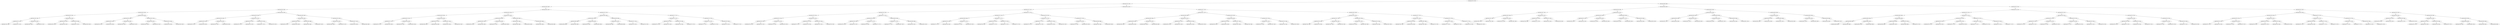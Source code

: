 digraph G{
489384433 [label="Node{data=[7879, 7879]}"]
489384433 -> 1369793402
1369793402 [label="Node{data=[3748, 3748]}"]
1369793402 -> 1766344503
1766344503 [label="Node{data=[3469, 3469]}"]
1766344503 -> 637217572
637217572 [label="Node{data=[3046, 3046]}"]
637217572 -> 1675209355
1675209355 [label="Node{data=[3030, 3030]}"]
1675209355 -> 421374777
421374777 [label="Node{data=[3022, 3022]}"]
421374777 -> 851912402
851912402 [label="Node{data=[1630, 1630]}"]
851912402 -> 1318689189
1318689189 [label="Node{data=[1461, 1461]}"]
1318689189 -> 1622863631
1622863631 [label="Node{data=[1408, 1408]}"]
1318689189 -> 336254018
336254018 [label="Node{data=[1467, 1467]}"]
851912402 -> 527471015
527471015 [label="Node{data=[3020, 3020]}"]
527471015 -> 497444701
497444701 [label="Node{data=[2984, 2984]}"]
527471015 -> 710095217
710095217 [label="Node{data=[3021, 3021]}"]
421374777 -> 1756977341
1756977341 [label="Node{data=[3026, 3026]}"]
1756977341 -> 1935606180
1935606180 [label="Node{data=[3024, 3024]}"]
1935606180 -> 1575820317
1575820317 [label="Node{data=[3023, 3023]}"]
1935606180 -> 1854305896
1854305896 [label="Node{data=[3025, 3025]}"]
1756977341 -> 1280878517
1280878517 [label="Node{data=[3028, 3028]}"]
1280878517 -> 1199693243
1199693243 [label="Node{data=[3027, 3027]}"]
1280878517 -> 1924742306
1924742306 [label="Node{data=[3029, 3029]}"]
1675209355 -> 793846187
793846187 [label="Node{data=[3038, 3038]}"]
793846187 -> 649940731
649940731 [label="Node{data=[3034, 3034]}"]
649940731 -> 1863857042
1863857042 [label="Node{data=[3032, 3032]}"]
1863857042 -> 1417629439
1417629439 [label="Node{data=[3031, 3031]}"]
1863857042 -> 1921343906
1921343906 [label="Node{data=[3033, 3033]}"]
649940731 -> 1040393119
1040393119 [label="Node{data=[3036, 3036]}"]
1040393119 -> 271127406
271127406 [label="Node{data=[3035, 3035]}"]
1040393119 -> 1049603874
1049603874 [label="Node{data=[3037, 3037]}"]
793846187 -> 1742618912
1742618912 [label="Node{data=[3042, 3042]}"]
1742618912 -> 1080461727
1080461727 [label="Node{data=[3040, 3040]}"]
1080461727 -> 411844766
411844766 [label="Node{data=[3039, 3039]}"]
1080461727 -> 1538857490
1538857490 [label="Node{data=[3041, 3041]}"]
1742618912 -> 1325106948
1325106948 [label="Node{data=[3044, 3044]}"]
1325106948 -> 975553845
975553845 [label="Node{data=[3043, 3043]}"]
1325106948 -> 1079507551
1079507551 [label="Node{data=[3045, 3045]}"]
637217572 -> 1403847117
1403847117 [label="Node{data=[3080, 3080]}"]
1403847117 -> 1098673947
1098673947 [label="Node{data=[3054, 3054]}"]
1098673947 -> 1432618604
1432618604 [label="Node{data=[3050, 3050]}"]
1432618604 -> 715033501
715033501 [label="Node{data=[3048, 3048]}"]
715033501 -> 285623402
285623402 [label="Node{data=[3047, 3047]}"]
715033501 -> 866186726
866186726 [label="Node{data=[3049, 3049]}"]
1432618604 -> 1182978712
1182978712 [label="Node{data=[3052, 3052]}"]
1182978712 -> 413035446
413035446 [label="Node{data=[3051, 3051]}"]
1182978712 -> 999840219
999840219 [label="Node{data=[3053, 3053]}"]
1098673947 -> 253990027
253990027 [label="Node{data=[3076, 3076]}"]
253990027 -> 1608876517
1608876517 [label="Node{data=[3074, 3074]}"]
1608876517 -> 885887604
885887604 [label="Node{data=[3073, 3073]}"]
1608876517 -> 1298289591
1298289591 [label="Node{data=[3075, 3075]}"]
253990027 -> 1584795996
1584795996 [label="Node{data=[3078, 3078]}"]
1584795996 -> 770656734
770656734 [label="Node{data=[3077, 3077]}"]
1584795996 -> 1969827877
1969827877 [label="Node{data=[3079, 3079]}"]
1403847117 -> 717826772
717826772 [label="Node{data=[3088, 3088]}"]
717826772 -> 1146823200
1146823200 [label="Node{data=[3084, 3084]}"]
1146823200 -> 321729228
321729228 [label="Node{data=[3082, 3082]}"]
321729228 -> 804901012
804901012 [label="Node{data=[3081, 3081]}"]
321729228 -> 1275449397
1275449397 [label="Node{data=[3083, 3083]}"]
1146823200 -> 1372758455
1372758455 [label="Node{data=[3086, 3086]}"]
1372758455 -> 731070995
731070995 [label="Node{data=[3085, 3085]}"]
1372758455 -> 1250908805
1250908805 [label="Node{data=[3087, 3087]}"]
717826772 -> 686407577
686407577 [label="Node{data=[3254, 3254]}"]
686407577 -> 1827830826
1827830826 [label="Node{data=[3230, 3230]}"]
1827830826 -> 1564489853
1564489853 [label="Node{data=[3089, 3089]}"]
1827830826 -> 1839925794
1839925794 [label="Node{data=[3247, 3247]}"]
686407577 -> 148596089
148596089 [label="Node{data=[3437, 3437]}"]
148596089 -> 2008505188
2008505188 [label="Node{data=[3293, 3293]}"]
148596089 -> 736626239
736626239 [label="Node{data=[3468, 3468]}"]
1766344503 -> 505934714
505934714 [label="Node{data=[3687, 3687]}"]
505934714 -> 1292156266
1292156266 [label="Node{data=[3543, 3543]}"]
1292156266 -> 10855381
10855381 [label="Node{data=[3535, 3535]}"]
10855381 -> 1805095936
1805095936 [label="Node{data=[3531, 3531]}"]
1805095936 -> 1250559531
1250559531 [label="Node{data=[3471, 3471]}"]
1250559531 -> 571284989
571284989 [label="Node{data=[3470, 3470]}"]
1250559531 -> 253475170
253475170 [label="Node{data=[3503, 3503]}"]
1805095936 -> 1492851477
1492851477 [label="Node{data=[3533, 3533]}"]
1492851477 -> 1121641855
1121641855 [label="Node{data=[3532, 3532]}"]
1492851477 -> 150141484
150141484 [label="Node{data=[3534, 3534]}"]
10855381 -> 1525715705
1525715705 [label="Node{data=[3539, 3539]}"]
1525715705 -> 1523779841
1523779841 [label="Node{data=[3537, 3537]}"]
1523779841 -> 1337454137
1337454137 [label="Node{data=[3536, 3536]}"]
1523779841 -> 1351306873
1351306873 [label="Node{data=[3538, 3538]}"]
1525715705 -> 238184907
238184907 [label="Node{data=[3541, 3541]}"]
238184907 -> 1282142733
1282142733 [label="Node{data=[3540, 3540]}"]
238184907 -> 1021119391
1021119391 [label="Node{data=[3542, 3542]}"]
1292156266 -> 917463803
917463803 [label="Node{data=[3679, 3679]}"]
917463803 -> 726542804
726542804 [label="Node{data=[3600, 3600]}"]
726542804 -> 942038314
942038314 [label="Node{data=[3554, 3554]}"]
942038314 -> 1827874882
1827874882 [label="Node{data=[3544, 3544]}"]
942038314 -> 554051485
554051485 [label="Node{data=[3595, 3595]}"]
726542804 -> 2078059232
2078059232 [label="Node{data=[3648, 3648]}"]
2078059232 -> 1897494460
1897494460 [label="Node{data=[3614, 3614]}"]
2078059232 -> 73261285
73261285 [label="Node{data=[3656, 3656]}"]
917463803 -> 343348540
343348540 [label="Node{data=[3683, 3683]}"]
343348540 -> 182597368
182597368 [label="Node{data=[3681, 3681]}"]
182597368 -> 813433999
813433999 [label="Node{data=[3680, 3680]}"]
182597368 -> 1540198573
1540198573 [label="Node{data=[3682, 3682]}"]
343348540 -> 2009047069
2009047069 [label="Node{data=[3685, 3685]}"]
2009047069 -> 1827737060
1827737060 [label="Node{data=[3684, 3684]}"]
2009047069 -> 1014572169
1014572169 [label="Node{data=[3686, 3686]}"]
505934714 -> 193364819
193364819 [label="Node{data=[3703, 3703]}"]
193364819 -> 28538230
28538230 [label="Node{data=[3695, 3695]}"]
28538230 -> 1707726473
1707726473 [label="Node{data=[3691, 3691]}"]
1707726473 -> 283241429
283241429 [label="Node{data=[3689, 3689]}"]
283241429 -> 792882817
792882817 [label="Node{data=[3688, 3688]}"]
283241429 -> 893433562
893433562 [label="Node{data=[3690, 3690]}"]
1707726473 -> 504779621
504779621 [label="Node{data=[3693, 3693]}"]
504779621 -> 28748849
28748849 [label="Node{data=[3692, 3692]}"]
504779621 -> 1035795680
1035795680 [label="Node{data=[3694, 3694]}"]
28538230 -> 226126827
226126827 [label="Node{data=[3699, 3699]}"]
226126827 -> 559651930
559651930 [label="Node{data=[3697, 3697]}"]
559651930 -> 356023140
356023140 [label="Node{data=[3696, 3696]}"]
559651930 -> 1337581279
1337581279 [label="Node{data=[3698, 3698]}"]
226126827 -> 289591792
289591792 [label="Node{data=[3701, 3701]}"]
289591792 -> 1820731086
1820731086 [label="Node{data=[3700, 3700]}"]
289591792 -> 984847201
984847201 [label="Node{data=[3702, 3702]}"]
193364819 -> 1006497230
1006497230 [label="Node{data=[3711, 3711]}"]
1006497230 -> 1010263568
1010263568 [label="Node{data=[3707, 3707]}"]
1010263568 -> 1641715470
1641715470 [label="Node{data=[3705, 3705]}"]
1641715470 -> 1205090511
1205090511 [label="Node{data=[3704, 3704]}"]
1641715470 -> 320024166
320024166 [label="Node{data=[3706, 3706]}"]
1010263568 -> 336846322
336846322 [label="Node{data=[3709, 3709]}"]
336846322 -> 558123673
558123673 [label="Node{data=[3708, 3708]}"]
336846322 -> 1194331198
1194331198 [label="Node{data=[3710, 3710]}"]
1006497230 -> 1297771168
1297771168 [label="Node{data=[3715, 3715]}"]
1297771168 -> 1202504372
1202504372 [label="Node{data=[3713, 3713]}"]
1202504372 -> 1144997978
1144997978 [label="Node{data=[3712, 3712]}"]
1202504372 -> 53079327
53079327 [label="Node{data=[3714, 3714]}"]
1297771168 -> 490244272
490244272 [label="Node{data=[3746, 3746]}"]
490244272 -> 1008750785
1008750785 [label="Node{data=[3716, 3716]}"]
490244272 -> 48472711
48472711 [label="Node{data=[3747, 3747]}"]
1369793402 -> 1324283601
1324283601 [label="Node{data=[5901, 5901]}"]
1324283601 -> 390761140
390761140 [label="Node{data=[4152, 4152]}"]
390761140 -> 693266116
693266116 [label="Node{data=[3764, 3764]}"]
693266116 -> 918163187
918163187 [label="Node{data=[3756, 3756]}"]
918163187 -> 266022539
266022539 [label="Node{data=[3752, 3752]}"]
266022539 -> 1275534062
1275534062 [label="Node{data=[3750, 3750]}"]
1275534062 -> 1993941484
1993941484 [label="Node{data=[3749, 3749]}"]
1275534062 -> 284324946
284324946 [label="Node{data=[3751, 3751]}"]
266022539 -> 1183563697
1183563697 [label="Node{data=[3754, 3754]}"]
1183563697 -> 850333156
850333156 [label="Node{data=[3753, 3753]}"]
1183563697 -> 231115804
231115804 [label="Node{data=[3755, 3755]}"]
918163187 -> 244660498
244660498 [label="Node{data=[3760, 3760]}"]
244660498 -> 368605510
368605510 [label="Node{data=[3758, 3758]}"]
368605510 -> 1609733680
1609733680 [label="Node{data=[3757, 3757]}"]
368605510 -> 1718437822
1718437822 [label="Node{data=[3759, 3759]}"]
244660498 -> 1100459976
1100459976 [label="Node{data=[3762, 3762]}"]
1100459976 -> 393469173
393469173 [label="Node{data=[3761, 3761]}"]
1100459976 -> 1551604541
1551604541 [label="Node{data=[3763, 3763]}"]
693266116 -> 1353148347
1353148347 [label="Node{data=[3772, 3772]}"]
1353148347 -> 749890440
749890440 [label="Node{data=[3768, 3768]}"]
749890440 -> 623877791
623877791 [label="Node{data=[3766, 3766]}"]
623877791 -> 630020980
630020980 [label="Node{data=[3765, 3765]}"]
623877791 -> 1316776641
1316776641 [label="Node{data=[3767, 3767]}"]
749890440 -> 1907209901
1907209901 [label="Node{data=[3770, 3770]}"]
1907209901 -> 682562913
682562913 [label="Node{data=[3769, 3769]}"]
1907209901 -> 1731640827
1731640827 [label="Node{data=[3771, 3771]}"]
1353148347 -> 1244785086
1244785086 [label="Node{data=[3836, 3836]}"]
1244785086 -> 1454716555
1454716555 [label="Node{data=[3774, 3774]}"]
1454716555 -> 115418401
115418401 [label="Node{data=[3773, 3773]}"]
1454716555 -> 1416272227
1416272227 [label="Node{data=[3807, 3807]}"]
1244785086 -> 290715209
290715209 [label="Node{data=[3838, 3838]}"]
290715209 -> 1856871302
1856871302 [label="Node{data=[3837, 3837]}"]
290715209 -> 1634362207
1634362207 [label="Node{data=[3931, 3931]}"]
390761140 -> 1640718224
1640718224 [label="Node{data=[5775, 5775]}"]
1640718224 -> 1873026142
1873026142 [label="Node{data=[5767, 5767]}"]
1873026142 -> 1834470279
1834470279 [label="Node{data=[5489, 5489]}"]
1834470279 -> 1603616233
1603616233 [label="Node{data=[4218, 4218]}"]
1603616233 -> 1679416916
1679416916 [label="Node{data=[4173, 4173]}"]
1603616233 -> 722495589
722495589 [label="Node{data=[5445, 5445]}"]
1834470279 -> 2018018675
2018018675 [label="Node{data=[5741, 5741]}"]
2018018675 -> 247764454
247764454 [label="Node{data=[5734, 5734]}"]
2018018675 -> 604307732
604307732 [label="Node{data=[5764, 5764]}"]
1873026142 -> 209589937
209589937 [label="Node{data=[5771, 5771]}"]
209589937 -> 815884624
815884624 [label="Node{data=[5769, 5769]}"]
815884624 -> 450932999
450932999 [label="Node{data=[5768, 5768]}"]
815884624 -> 383848174
383848174 [label="Node{data=[5770, 5770]}"]
209589937 -> 1792428317
1792428317 [label="Node{data=[5773, 5773]}"]
1792428317 -> 1367754494
1367754494 [label="Node{data=[5772, 5772]}"]
1792428317 -> 1316076864
1316076864 [label="Node{data=[5774, 5774]}"]
1640718224 -> 1350130718
1350130718 [label="Node{data=[5783, 5783]}"]
1350130718 -> 138377645
138377645 [label="Node{data=[5779, 5779]}"]
138377645 -> 1802338274
1802338274 [label="Node{data=[5777, 5777]}"]
1802338274 -> 674579570
674579570 [label="Node{data=[5776, 5776]}"]
1802338274 -> 850818246
850818246 [label="Node{data=[5778, 5778]}"]
138377645 -> 1102549292
1102549292 [label="Node{data=[5781, 5781]}"]
1102549292 -> 1101362327
1101362327 [label="Node{data=[5780, 5780]}"]
1102549292 -> 1127333381
1127333381 [label="Node{data=[5782, 5782]}"]
1350130718 -> 1117844193
1117844193 [label="Node{data=[5787, 5787]}"]
1117844193 -> 1071854952
1071854952 [label="Node{data=[5785, 5785]}"]
1071854952 -> 1435041743
1435041743 [label="Node{data=[5784, 5784]}"]
1071854952 -> 453485293
453485293 [label="Node{data=[5786, 5786]}"]
1117844193 -> 1584753814
1584753814 [label="Node{data=[5888, 5888]}"]
1584753814 -> 2015058501
2015058501 [label="Node{data=[5788, 5788]}"]
1584753814 -> 1786749966
1786749966 [label="Node{data=[5900, 5900]}"]
1324283601 -> 1279882086
1279882086 [label="Node{data=[7847, 7847]}"]
1279882086 -> 967686053
967686053 [label="Node{data=[5917, 5917]}"]
967686053 -> 465968039
465968039 [label="Node{data=[5909, 5909]}"]
465968039 -> 202281733
202281733 [label="Node{data=[5905, 5905]}"]
202281733 -> 198906785
198906785 [label="Node{data=[5903, 5903]}"]
198906785 -> 1595903456
1595903456 [label="Node{data=[5902, 5902]}"]
198906785 -> 1949286023
1949286023 [label="Node{data=[5904, 5904]}"]
202281733 -> 205626812
205626812 [label="Node{data=[5907, 5907]}"]
205626812 -> 1599394190
1599394190 [label="Node{data=[5906, 5906]}"]
205626812 -> 2089236233
2089236233 [label="Node{data=[5908, 5908]}"]
465968039 -> 1968530840
1968530840 [label="Node{data=[5913, 5913]}"]
1968530840 -> 1970911987
1970911987 [label="Node{data=[5911, 5911]}"]
1970911987 -> 215539059
215539059 [label="Node{data=[5910, 5910]}"]
1970911987 -> 1235389598
1235389598 [label="Node{data=[5912, 5912]}"]
1968530840 -> 386222487
386222487 [label="Node{data=[5915, 5915]}"]
386222487 -> 798214054
798214054 [label="Node{data=[5914, 5914]}"]
386222487 -> 1709880418
1709880418 [label="Node{data=[5916, 5916]}"]
967686053 -> 955318845
955318845 [label="Node{data=[7839, 7839]}"]
955318845 -> 92646725
92646725 [label="Node{data=[6298, 6298]}"]
92646725 -> 882566308
882566308 [label="Node{data=[5919, 5919]}"]
882566308 -> 81989617
81989617 [label="Node{data=[5918, 5918]}"]
882566308 -> 875759034
875759034 [label="Node{data=[5922, 5922]}"]
92646725 -> 477391356
477391356 [label="Node{data=[7837, 7837]}"]
477391356 -> 2133328146
2133328146 [label="Node{data=[7836, 7836]}"]
477391356 -> 1671959937
1671959937 [label="Node{data=[7838, 7838]}"]
955318845 -> 1327157915
1327157915 [label="Node{data=[7843, 7843]}"]
1327157915 -> 1881045261
1881045261 [label="Node{data=[7841, 7841]}"]
1881045261 -> 1325520525
1325520525 [label="Node{data=[7840, 7840]}"]
1881045261 -> 1814484721
1814484721 [label="Node{data=[7842, 7842]}"]
1327157915 -> 1974554596
1974554596 [label="Node{data=[7845, 7845]}"]
1974554596 -> 1986303566
1986303566 [label="Node{data=[7844, 7844]}"]
1974554596 -> 923829169
923829169 [label="Node{data=[7846, 7846]}"]
1279882086 -> 1834699516
1834699516 [label="Node{data=[7863, 7863]}"]
1834699516 -> 317388508
317388508 [label="Node{data=[7855, 7855]}"]
317388508 -> 1089393705
1089393705 [label="Node{data=[7851, 7851]}"]
1089393705 -> 1934678670
1934678670 [label="Node{data=[7849, 7849]}"]
1934678670 -> 1147888306
1147888306 [label="Node{data=[7848, 7848]}"]
1934678670 -> 32649461
32649461 [label="Node{data=[7850, 7850]}"]
1089393705 -> 931914622
931914622 [label="Node{data=[7853, 7853]}"]
931914622 -> 1115343787
1115343787 [label="Node{data=[7852, 7852]}"]
931914622 -> 1570459556
1570459556 [label="Node{data=[7854, 7854]}"]
317388508 -> 1300150650
1300150650 [label="Node{data=[7859, 7859]}"]
1300150650 -> 629552056
629552056 [label="Node{data=[7857, 7857]}"]
629552056 -> 825590576
825590576 [label="Node{data=[7856, 7856]}"]
629552056 -> 919870685
919870685 [label="Node{data=[7858, 7858]}"]
1300150650 -> 249157140
249157140 [label="Node{data=[7861, 7861]}"]
249157140 -> 450248580
450248580 [label="Node{data=[7860, 7860]}"]
249157140 -> 132584429
132584429 [label="Node{data=[7862, 7862]}"]
1834699516 -> 298046776
298046776 [label="Node{data=[7871, 7871]}"]
298046776 -> 1365952610
1365952610 [label="Node{data=[7867, 7867]}"]
1365952610 -> 2062280660
2062280660 [label="Node{data=[7865, 7865]}"]
2062280660 -> 1168960287
1168960287 [label="Node{data=[7864, 7864]}"]
2062280660 -> 1254726791
1254726791 [label="Node{data=[7866, 7866]}"]
1365952610 -> 1298621540
1298621540 [label="Node{data=[7869, 7869]}"]
1298621540 -> 1754787675
1754787675 [label="Node{data=[7868, 7868]}"]
1298621540 -> 1245779269
1245779269 [label="Node{data=[7870, 7870]}"]
298046776 -> 1282049326
1282049326 [label="Node{data=[7875, 7875]}"]
1282049326 -> 987274371
987274371 [label="Node{data=[7873, 7873]}"]
987274371 -> 1835155892
1835155892 [label="Node{data=[7872, 7872]}"]
987274371 -> 793483872
793483872 [label="Node{data=[7874, 7874]}"]
1282049326 -> 932198738
932198738 [label="Node{data=[7877, 7877]}"]
932198738 -> 1230145447
1230145447 [label="Node{data=[7876, 7876]}"]
932198738 -> 910299352
910299352 [label="Node{data=[7878, 7878]}"]
489384433 -> 1160316138
1160316138 [label="Node{data=[9568, 9568]}"]
1160316138 -> 1942355892
1942355892 [label="Node{data=[9536, 9536]}"]
1942355892 -> 787952084
787952084 [label="Node{data=[8189, 8189]}"]
787952084 -> 143994882
143994882 [label="Node{data=[7887, 7887]}"]
143994882 -> 93744046
93744046 [label="Node{data=[7883, 7883]}"]
93744046 -> 1500646647
1500646647 [label="Node{data=[7881, 7881]}"]
1500646647 -> 1310523292
1310523292 [label="Node{data=[7880, 7880]}"]
1500646647 -> 1873335165
1873335165 [label="Node{data=[7882, 7882]}"]
93744046 -> 1507135037
1507135037 [label="Node{data=[7885, 7885]}"]
1507135037 -> 277460036
277460036 [label="Node{data=[7884, 7884]}"]
1507135037 -> 960518614
960518614 [label="Node{data=[7886, 7886]}"]
143994882 -> 274351800
274351800 [label="Node{data=[8007, 8007]}"]
274351800 -> 1636767336
1636767336 [label="Node{data=[7958, 7958]}"]
1636767336 -> 1014609289
1014609289 [label="Node{data=[7888, 7888]}"]
1636767336 -> 122475833
122475833 [label="Node{data=[7979, 7979]}"]
274351800 -> 1163996398
1163996398 [label="Node{data=[8187, 8187]}"]
1163996398 -> 1556373116
1556373116 [label="Node{data=[8149, 8149]}"]
1163996398 -> 769686928
769686928 [label="Node{data=[8188, 8188]}"]
787952084 -> 1290047496
1290047496 [label="Node{data=[8197, 8197]}"]
1290047496 -> 3064614
3064614 [label="Node{data=[8193, 8193]}"]
3064614 -> 2120702689
2120702689 [label="Node{data=[8191, 8191]}"]
2120702689 -> 1355134016
1355134016 [label="Node{data=[8190, 8190]}"]
2120702689 -> 952699520
952699520 [label="Node{data=[8192, 8192]}"]
3064614 -> 1309198668
1309198668 [label="Node{data=[8195, 8195]}"]
1309198668 -> 175911486
175911486 [label="Node{data=[8194, 8194]}"]
1309198668 -> 2003230853
2003230853 [label="Node{data=[8196, 8196]}"]
1290047496 -> 126581219
126581219 [label="Node{data=[9532, 9532]}"]
126581219 -> 255955703
255955703 [label="Node{data=[8727, 8727]}"]
255955703 -> 1682418915
1682418915 [label="Node{data=[8353, 8353]}"]
255955703 -> 610601510
610601510 [label="Node{data=[9050, 9050]}"]
126581219 -> 2021468968
2021468968 [label="Node{data=[9534, 9534]}"]
2021468968 -> 2066274554
2066274554 [label="Node{data=[9533, 9533]}"]
2021468968 -> 575755208
575755208 [label="Node{data=[9535, 9535]}"]
1942355892 -> 778652062
778652062 [label="Node{data=[9552, 9552]}"]
778652062 -> 1071387408
1071387408 [label="Node{data=[9544, 9544]}"]
1071387408 -> 42922777
42922777 [label="Node{data=[9540, 9540]}"]
42922777 -> 711540627
711540627 [label="Node{data=[9538, 9538]}"]
711540627 -> 1319679737
1319679737 [label="Node{data=[9537, 9537]}"]
711540627 -> 288581807
288581807 [label="Node{data=[9539, 9539]}"]
42922777 -> 1691375531
1691375531 [label="Node{data=[9542, 9542]}"]
1691375531 -> 128346373
128346373 [label="Node{data=[9541, 9541]}"]
1691375531 -> 212998262
212998262 [label="Node{data=[9543, 9543]}"]
1071387408 -> 114192223
114192223 [label="Node{data=[9548, 9548]}"]
114192223 -> 1615142178
1615142178 [label="Node{data=[9546, 9546]}"]
1615142178 -> 1411366510
1411366510 [label="Node{data=[9545, 9545]}"]
1615142178 -> 1215462707
1215462707 [label="Node{data=[9547, 9547]}"]
114192223 -> 1026770933
1026770933 [label="Node{data=[9550, 9550]}"]
1026770933 -> 1977082236
1977082236 [label="Node{data=[9549, 9549]}"]
1026770933 -> 1544736102
1544736102 [label="Node{data=[9551, 9551]}"]
778652062 -> 131250226
131250226 [label="Node{data=[9560, 9560]}"]
131250226 -> 544824274
544824274 [label="Node{data=[9556, 9556]}"]
544824274 -> 1785696928
1785696928 [label="Node{data=[9554, 9554]}"]
1785696928 -> 551295862
551295862 [label="Node{data=[9553, 9553]}"]
1785696928 -> 844969079
844969079 [label="Node{data=[9555, 9555]}"]
544824274 -> 1485856293
1485856293 [label="Node{data=[9558, 9558]}"]
1485856293 -> 1316764933
1316764933 [label="Node{data=[9557, 9557]}"]
1485856293 -> 238786583
238786583 [label="Node{data=[9559, 9559]}"]
131250226 -> 1428089643
1428089643 [label="Node{data=[9564, 9564]}"]
1428089643 -> 262530779
262530779 [label="Node{data=[9562, 9562]}"]
262530779 -> 547251775
547251775 [label="Node{data=[9561, 9561]}"]
262530779 -> 1924639003
1924639003 [label="Node{data=[9563, 9563]}"]
1428089643 -> 1355961301
1355961301 [label="Node{data=[9566, 9566]}"]
1355961301 -> 1885467690
1885467690 [label="Node{data=[9565, 9565]}"]
1355961301 -> 597543815
597543815 [label="Node{data=[9567, 9567]}"]
1160316138 -> 1823293854
1823293854 [label="Node{data=[9750, 9750]}"]
1823293854 -> 774105893
774105893 [label="Node{data=[9718, 9718]}"]
774105893 -> 1369213551
1369213551 [label="Node{data=[9702, 9702]}"]
1369213551 -> 479244840
479244840 [label="Node{data=[9694, 9694]}"]
479244840 -> 448246165
448246165 [label="Node{data=[9690, 9690]}"]
448246165 -> 737938213
737938213 [label="Node{data=[9688, 9688]}"]
737938213 -> 512111559
512111559 [label="Node{data=[9569, 9569]}"]
737938213 -> 127849421
127849421 [label="Node{data=[9689, 9689]}"]
448246165 -> 537059762
537059762 [label="Node{data=[9692, 9692]}"]
537059762 -> 1802265524
1802265524 [label="Node{data=[9691, 9691]}"]
537059762 -> 1155230997
1155230997 [label="Node{data=[9693, 9693]}"]
479244840 -> 900390648
900390648 [label="Node{data=[9698, 9698]}"]
900390648 -> 43165326
43165326 [label="Node{data=[9696, 9696]}"]
43165326 -> 174789803
174789803 [label="Node{data=[9695, 9695]}"]
43165326 -> 357004086
357004086 [label="Node{data=[9697, 9697]}"]
900390648 -> 1987654264
1987654264 [label="Node{data=[9700, 9700]}"]
1987654264 -> 1632128239
1632128239 [label="Node{data=[9699, 9699]}"]
1987654264 -> 861196833
861196833 [label="Node{data=[9701, 9701]}"]
1369213551 -> 497338814
497338814 [label="Node{data=[9710, 9710]}"]
497338814 -> 586273408
586273408 [label="Node{data=[9706, 9706]}"]
586273408 -> 25025797
25025797 [label="Node{data=[9704, 9704]}"]
25025797 -> 338543313
338543313 [label="Node{data=[9703, 9703]}"]
25025797 -> 805241043
805241043 [label="Node{data=[9705, 9705]}"]
586273408 -> 62300798
62300798 [label="Node{data=[9708, 9708]}"]
62300798 -> 1825362680
1825362680 [label="Node{data=[9707, 9707]}"]
62300798 -> 369995514
369995514 [label="Node{data=[9709, 9709]}"]
497338814 -> 1101258096
1101258096 [label="Node{data=[9714, 9714]}"]
1101258096 -> 1999647336
1999647336 [label="Node{data=[9712, 9712]}"]
1999647336 -> 2103534948
2103534948 [label="Node{data=[9711, 9711]}"]
1999647336 -> 115375692
115375692 [label="Node{data=[9713, 9713]}"]
1101258096 -> 1500998589
1500998589 [label="Node{data=[9716, 9716]}"]
1500998589 -> 799187337
799187337 [label="Node{data=[9715, 9715]}"]
1500998589 -> 1495186268
1495186268 [label="Node{data=[9717, 9717]}"]
774105893 -> 1544141869
1544141869 [label="Node{data=[9734, 9734]}"]
1544141869 -> 1044455058
1044455058 [label="Node{data=[9726, 9726]}"]
1044455058 -> 72703546
72703546 [label="Node{data=[9722, 9722]}"]
72703546 -> 675140023
675140023 [label="Node{data=[9720, 9720]}"]
675140023 -> 969205833
969205833 [label="Node{data=[9719, 9719]}"]
675140023 -> 256365677
256365677 [label="Node{data=[9721, 9721]}"]
72703546 -> 567148337
567148337 [label="Node{data=[9724, 9724]}"]
567148337 -> 1740317398
1740317398 [label="Node{data=[9723, 9723]}"]
567148337 -> 2032343240
2032343240 [label="Node{data=[9725, 9725]}"]
1044455058 -> 1224105789
1224105789 [label="Node{data=[9730, 9730]}"]
1224105789 -> 109839717
109839717 [label="Node{data=[9728, 9728]}"]
109839717 -> 941566704
941566704 [label="Node{data=[9727, 9727]}"]
109839717 -> 1494974563
1494974563 [label="Node{data=[9729, 9729]}"]
1224105789 -> 594424778
594424778 [label="Node{data=[9732, 9732]}"]
594424778 -> 1160756719
1160756719 [label="Node{data=[9731, 9731]}"]
594424778 -> 69617424
69617424 [label="Node{data=[9733, 9733]}"]
1544141869 -> 29087599
29087599 [label="Node{data=[9742, 9742]}"]
29087599 -> 1394164977
1394164977 [label="Node{data=[9738, 9738]}"]
1394164977 -> 1801538488
1801538488 [label="Node{data=[9736, 9736]}"]
1801538488 -> 1573490435
1573490435 [label="Node{data=[9735, 9735]}"]
1801538488 -> 35007354
35007354 [label="Node{data=[9737, 9737]}"]
1394164977 -> 464636165
464636165 [label="Node{data=[9740, 9740]}"]
464636165 -> 2053930304
2053930304 [label="Node{data=[9739, 9739]}"]
464636165 -> 1808549017
1808549017 [label="Node{data=[9741, 9741]}"]
29087599 -> 1488121697
1488121697 [label="Node{data=[9746, 9746]}"]
1488121697 -> 1306455187
1306455187 [label="Node{data=[9744, 9744]}"]
1306455187 -> 1421942293
1421942293 [label="Node{data=[9743, 9743]}"]
1306455187 -> 1570791576
1570791576 [label="Node{data=[9745, 9745]}"]
1488121697 -> 304498090
304498090 [label="Node{data=[9748, 9748]}"]
304498090 -> 673614089
673614089 [label="Node{data=[9747, 9747]}"]
304498090 -> 1959467950
1959467950 [label="Node{data=[9749, 9749]}"]
1823293854 -> 707858703
707858703 [label="Node{data=[9782, 9782]}"]
707858703 -> 169478902
169478902 [label="Node{data=[9766, 9766]}"]
169478902 -> 384345213
384345213 [label="Node{data=[9758, 9758]}"]
384345213 -> 986893157
986893157 [label="Node{data=[9754, 9754]}"]
986893157 -> 415829081
415829081 [label="Node{data=[9752, 9752]}"]
415829081 -> 1113520140
1113520140 [label="Node{data=[9751, 9751]}"]
415829081 -> 289826678
289826678 [label="Node{data=[9753, 9753]}"]
986893157 -> 1038290904
1038290904 [label="Node{data=[9756, 9756]}"]
1038290904 -> 1830316025
1830316025 [label="Node{data=[9755, 9755]}"]
1038290904 -> 1488153806
1488153806 [label="Node{data=[9757, 9757]}"]
384345213 -> 2062339449
2062339449 [label="Node{data=[9762, 9762]}"]
2062339449 -> 1599377459
1599377459 [label="Node{data=[9760, 9760]}"]
1599377459 -> 1910313871
1910313871 [label="Node{data=[9759, 9759]}"]
1599377459 -> 852214886
852214886 [label="Node{data=[9761, 9761]}"]
2062339449 -> 777011267
777011267 [label="Node{data=[9764, 9764]}"]
777011267 -> 1434359986
1434359986 [label="Node{data=[9763, 9763]}"]
777011267 -> 1277602041
1277602041 [label="Node{data=[9765, 9765]}"]
169478902 -> 547532271
547532271 [label="Node{data=[9774, 9774]}"]
547532271 -> 207401952
207401952 [label="Node{data=[9770, 9770]}"]
207401952 -> 767951313
767951313 [label="Node{data=[9768, 9768]}"]
767951313 -> 1415448048
1415448048 [label="Node{data=[9767, 9767]}"]
767951313 -> 1629882177
1629882177 [label="Node{data=[9769, 9769]}"]
207401952 -> 135035702
135035702 [label="Node{data=[9772, 9772]}"]
135035702 -> 366553967
366553967 [label="Node{data=[9771, 9771]}"]
135035702 -> 831311265
831311265 [label="Node{data=[9773, 9773]}"]
547532271 -> 1623312606
1623312606 [label="Node{data=[9778, 9778]}"]
1623312606 -> 201312827
201312827 [label="Node{data=[9776, 9776]}"]
201312827 -> 1461787256
1461787256 [label="Node{data=[9775, 9775]}"]
201312827 -> 1520888
1520888 [label="Node{data=[9777, 9777]}"]
1623312606 -> 1853791004
1853791004 [label="Node{data=[9780, 9780]}"]
1853791004 -> 455420666
455420666 [label="Node{data=[9779, 9779]}"]
1853791004 -> 1149767996
1149767996 [label="Node{data=[9781, 9781]}"]
707858703 -> 2097237409
2097237409 [label="Node{data=[9790, 9790]}"]
2097237409 -> 1732087654
1732087654 [label="Node{data=[9786, 9786]}"]
1732087654 -> 1442646913
1442646913 [label="Node{data=[9784, 9784]}"]
1442646913 -> 1366876659
1366876659 [label="Node{data=[9783, 9783]}"]
1442646913 -> 652460600
652460600 [label="Node{data=[9785, 9785]}"]
1732087654 -> 758001469
758001469 [label="Node{data=[9788, 9788]}"]
758001469 -> 280135706
280135706 [label="Node{data=[9787, 9787]}"]
758001469 -> 106136710
106136710 [label="Node{data=[9789, 9789]}"]
2097237409 -> 1041851510
1041851510 [label="Node{data=[9798, 9798]}"]
1041851510 -> 1645409103
1645409103 [label="Node{data=[9794, 9794]}"]
1645409103 -> 1717851471
1717851471 [label="Node{data=[9792, 9792]}"]
1717851471 -> 2081000113
2081000113 [label="Node{data=[9791, 9791]}"]
1717851471 -> 164002706
164002706 [label="Node{data=[9793, 9793]}"]
1645409103 -> 2092661102
2092661102 [label="Node{data=[9796, 9796]}"]
2092661102 -> 951158171
951158171 [label="Node{data=[9795, 9795]}"]
2092661102 -> 140368958
140368958 [label="Node{data=[9797, 9797]}"]
1041851510 -> 847068236
847068236 [label="Node{data=[9802, 9802]}"]
847068236 -> 355095396
355095396 [label="Node{data=[9800, 9800]}"]
355095396 -> 553877767
553877767 [label="Node{data=[9799, 9799]}"]
355095396 -> 1205409077
1205409077 [label="Node{data=[9801, 9801]}"]
847068236 -> 471719646
471719646 [label="Node{data=[9804, 9804]}"]
471719646 -> 1533747018
1533747018 [label="Node{data=[9803, 9803]}"]
471719646 -> 1717417625
1717417625 [label="Node{data=[9805, 9805]}"]
}